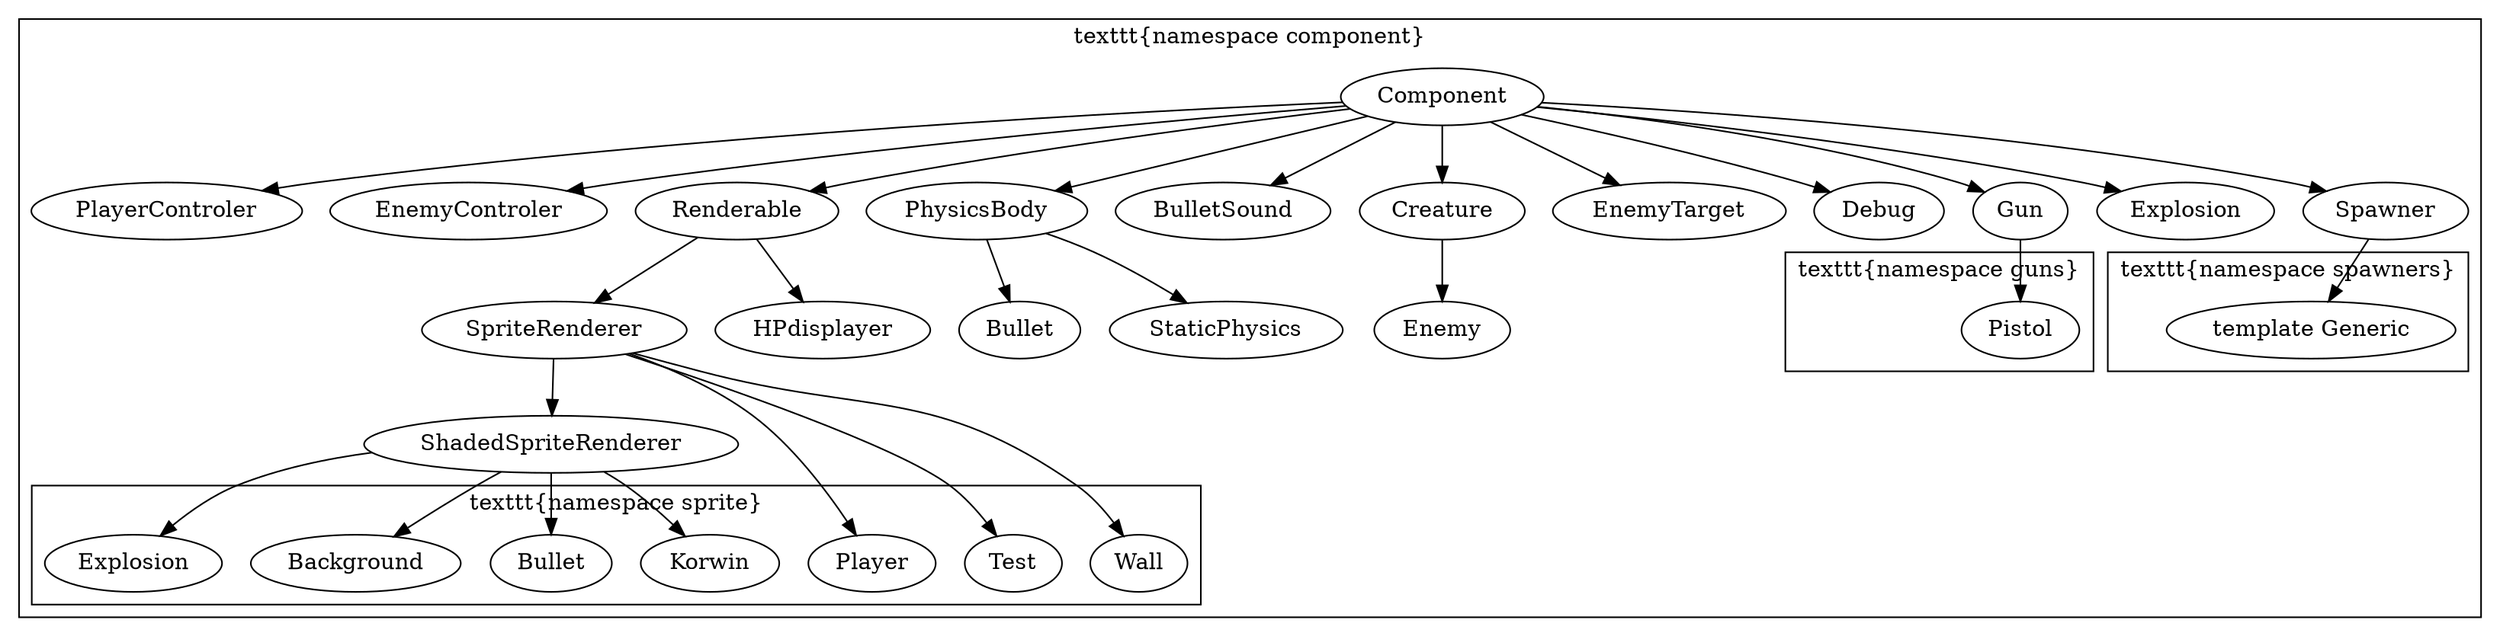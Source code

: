 digraph G {
	subgraph cluster_Component {
		Component;
		PlayerControler;
			Component -> PlayerControler;
		EnemyControler;
			Component -> EnemyControler;
		Renderable;
			Component -> Renderable;
		SpriteRenderer;
			Renderable -> SpriteRenderer;
		ShadedSpriteRenderer;
			SpriteRenderer -> ShadedSpriteRenderer;
		HPdisplayer;
			Renderable -> HPdisplayer;
		PhysicsBody;
			Component -> PhysicsBody;
		Bullet;
			PhysicsBody -> Bullet;
		BulletSound;
			Component -> BulletSound;
		Creature;
			Component -> Creature;
		Enemy;
			Creature -> Enemy;
		EnemyTarget;
			Component -> EnemyTarget;
		Debug;
			Component -> Debug;
		Gun;
			Component -> Gun;
		Explosion;
			Component -> Explosion;
		Spawner;
			Component -> Spawner;
		StaticPhysics;
			PhysicsBody -> StaticPhysics;
		label="\texttt{namespace component}";

		subgraph cluster_Sprites {
			Player;
			BulletSprite [label=Bullet];
			Background;
			ExplosionSprite [label=Explosion];
			Test;
			Wall;
			Korwin;
			label="\texttt{namespace sprite}";
		}
		SpriteRenderer -> Wall;
		SpriteRenderer -> Player;
		SpriteRenderer -> Test;

		ShadedSpriteRenderer -> BulletSprite;
		ShadedSpriteRenderer -> Background;
		ShadedSpriteRenderer -> ExplosionSprite;
		ShadedSpriteRenderer -> Korwin;

		subgraph cluster_Guns {
			Pistol;
			label="\texttt{namespace guns}"
		}
		Gun -> Pistol;

		subgraph cluster_Spawners {
			Generic [label="template Generic"];
			label="\texttt{namespace spawners}"
		}
		Spawner -> Generic;

	}

}
